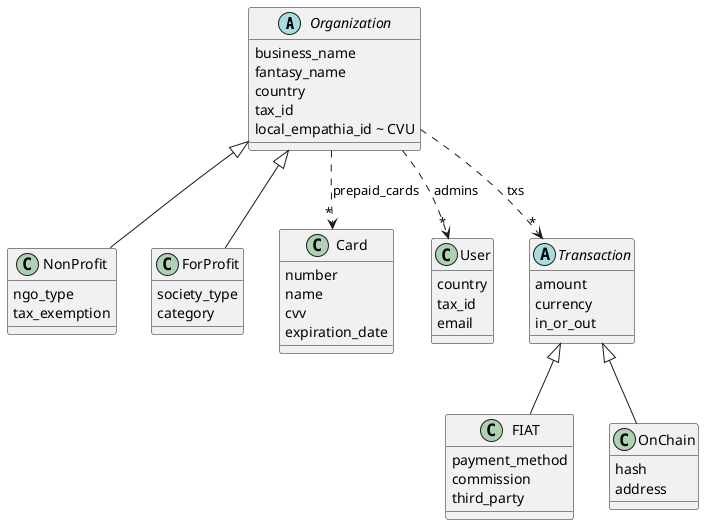 @startuml
abstract Organization {
business_name
fantasy_name
country
tax_id
local_empathia_id ~ CVU
}

class NonProfit {
ngo_type
tax_exemption
}

class ForProfit {
society_type
category
}

class Card {
number
name
cvv
expiration_date
}

Organization ..>"*" Card : prepaid_cards


Organization <|-- NonProfit
Organization <|-- ForProfit

Organization ..>"*" User : admins

class User {
country
tax_id
email
}

Organization ..>"*" Transaction : txs

abstract Transaction {
amount
currency
in_or_out
}

Transaction <|-- FIAT
Transaction <|-- OnChain

class FIAT {
payment_method
commission
third_party
}

class OnChain {
hash
address
}

@enduml
